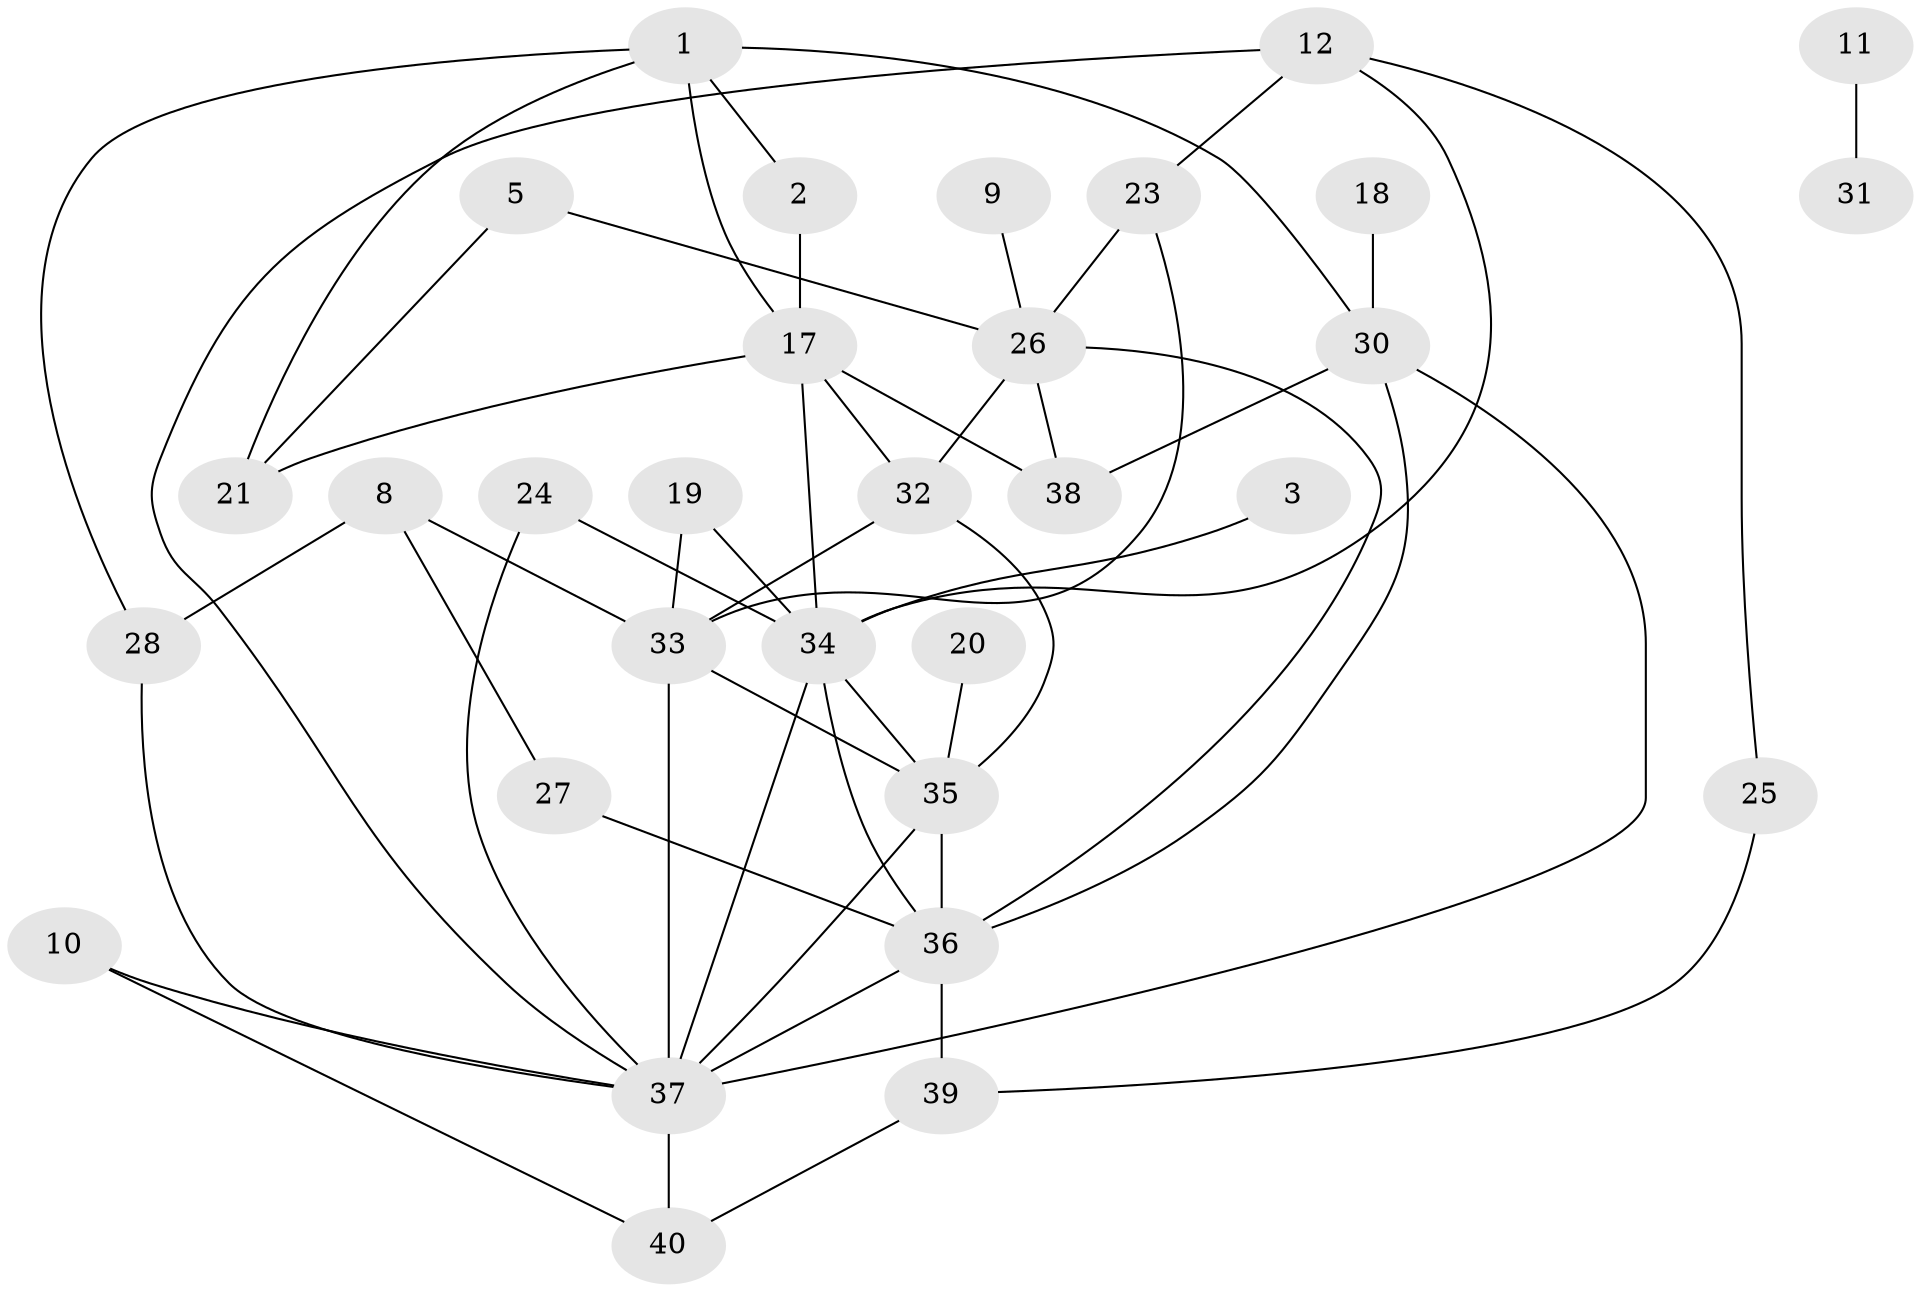 // original degree distribution, {2: 0.25316455696202533, 4: 0.10126582278481013, 3: 0.20253164556962025, 1: 0.21518987341772153, 7: 0.012658227848101266, 0: 0.10126582278481013, 6: 0.012658227848101266, 5: 0.10126582278481013}
// Generated by graph-tools (version 1.1) at 2025/49/03/09/25 03:49:06]
// undirected, 31 vertices, 54 edges
graph export_dot {
graph [start="1"]
  node [color=gray90,style=filled];
  1;
  2;
  3;
  5;
  8;
  9;
  10;
  11;
  12;
  17;
  18;
  19;
  20;
  21;
  23;
  24;
  25;
  26;
  27;
  28;
  30;
  31;
  32;
  33;
  34;
  35;
  36;
  37;
  38;
  39;
  40;
  1 -- 2 [weight=1.0];
  1 -- 17 [weight=1.0];
  1 -- 21 [weight=1.0];
  1 -- 28 [weight=1.0];
  1 -- 30 [weight=1.0];
  2 -- 17 [weight=1.0];
  3 -- 34 [weight=1.0];
  5 -- 21 [weight=1.0];
  5 -- 26 [weight=1.0];
  8 -- 27 [weight=1.0];
  8 -- 28 [weight=1.0];
  8 -- 33 [weight=1.0];
  9 -- 26 [weight=1.0];
  10 -- 37 [weight=1.0];
  10 -- 40 [weight=1.0];
  11 -- 31 [weight=1.0];
  12 -- 23 [weight=1.0];
  12 -- 25 [weight=1.0];
  12 -- 34 [weight=1.0];
  12 -- 37 [weight=1.0];
  17 -- 21 [weight=1.0];
  17 -- 32 [weight=1.0];
  17 -- 34 [weight=1.0];
  17 -- 38 [weight=1.0];
  18 -- 30 [weight=1.0];
  19 -- 33 [weight=1.0];
  19 -- 34 [weight=1.0];
  20 -- 35 [weight=1.0];
  23 -- 26 [weight=1.0];
  23 -- 33 [weight=1.0];
  24 -- 34 [weight=1.0];
  24 -- 37 [weight=1.0];
  25 -- 39 [weight=1.0];
  26 -- 32 [weight=1.0];
  26 -- 36 [weight=1.0];
  26 -- 38 [weight=1.0];
  27 -- 36 [weight=1.0];
  28 -- 37 [weight=1.0];
  30 -- 36 [weight=1.0];
  30 -- 37 [weight=1.0];
  30 -- 38 [weight=1.0];
  32 -- 33 [weight=1.0];
  32 -- 35 [weight=1.0];
  33 -- 35 [weight=1.0];
  33 -- 37 [weight=1.0];
  34 -- 35 [weight=1.0];
  34 -- 36 [weight=1.0];
  34 -- 37 [weight=1.0];
  35 -- 36 [weight=1.0];
  35 -- 37 [weight=1.0];
  36 -- 37 [weight=1.0];
  36 -- 39 [weight=1.0];
  37 -- 40 [weight=1.0];
  39 -- 40 [weight=1.0];
}
